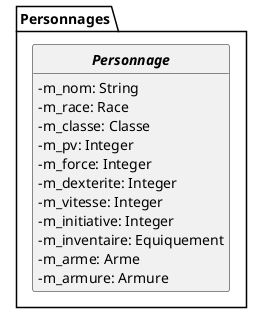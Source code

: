 @startuml
skinparam classAttributeIconSize 0
skinparam classFontStyle Bold
skinparam style strictuml
hide empty members

package Personnages{

abstract class Personnage{
    - m_nom: String
    - m_race: Race
    - m_classe: Classe
    - m_pv: Integer
    - m_force: Integer
    - m_dexterite: Integer
    - m_vitesse: Integer
    - m_initiative: Integer
    - m_inventaire: Equiquement
    - m_arme: Arme
    - m_armure: Armure
}

}

@enduml